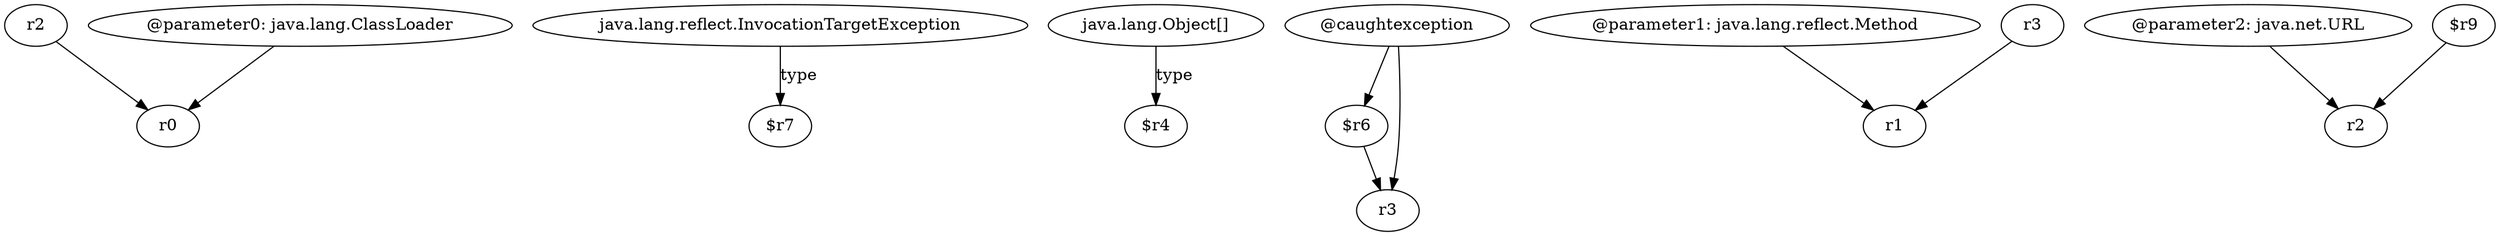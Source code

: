 digraph g {
0[label="r2"]
1[label="r0"]
0->1[label=""]
2[label="java.lang.reflect.InvocationTargetException"]
3[label="$r7"]
2->3[label="type"]
4[label="java.lang.Object[]"]
5[label="$r4"]
4->5[label="type"]
6[label="@caughtexception"]
7[label="$r6"]
6->7[label=""]
8[label="r3"]
6->8[label=""]
9[label="@parameter1: java.lang.reflect.Method"]
10[label="r1"]
9->10[label=""]
11[label="@parameter0: java.lang.ClassLoader"]
11->1[label=""]
7->8[label=""]
12[label="@parameter2: java.net.URL"]
13[label="r2"]
12->13[label=""]
14[label="r3"]
14->10[label=""]
15[label="$r9"]
15->13[label=""]
}